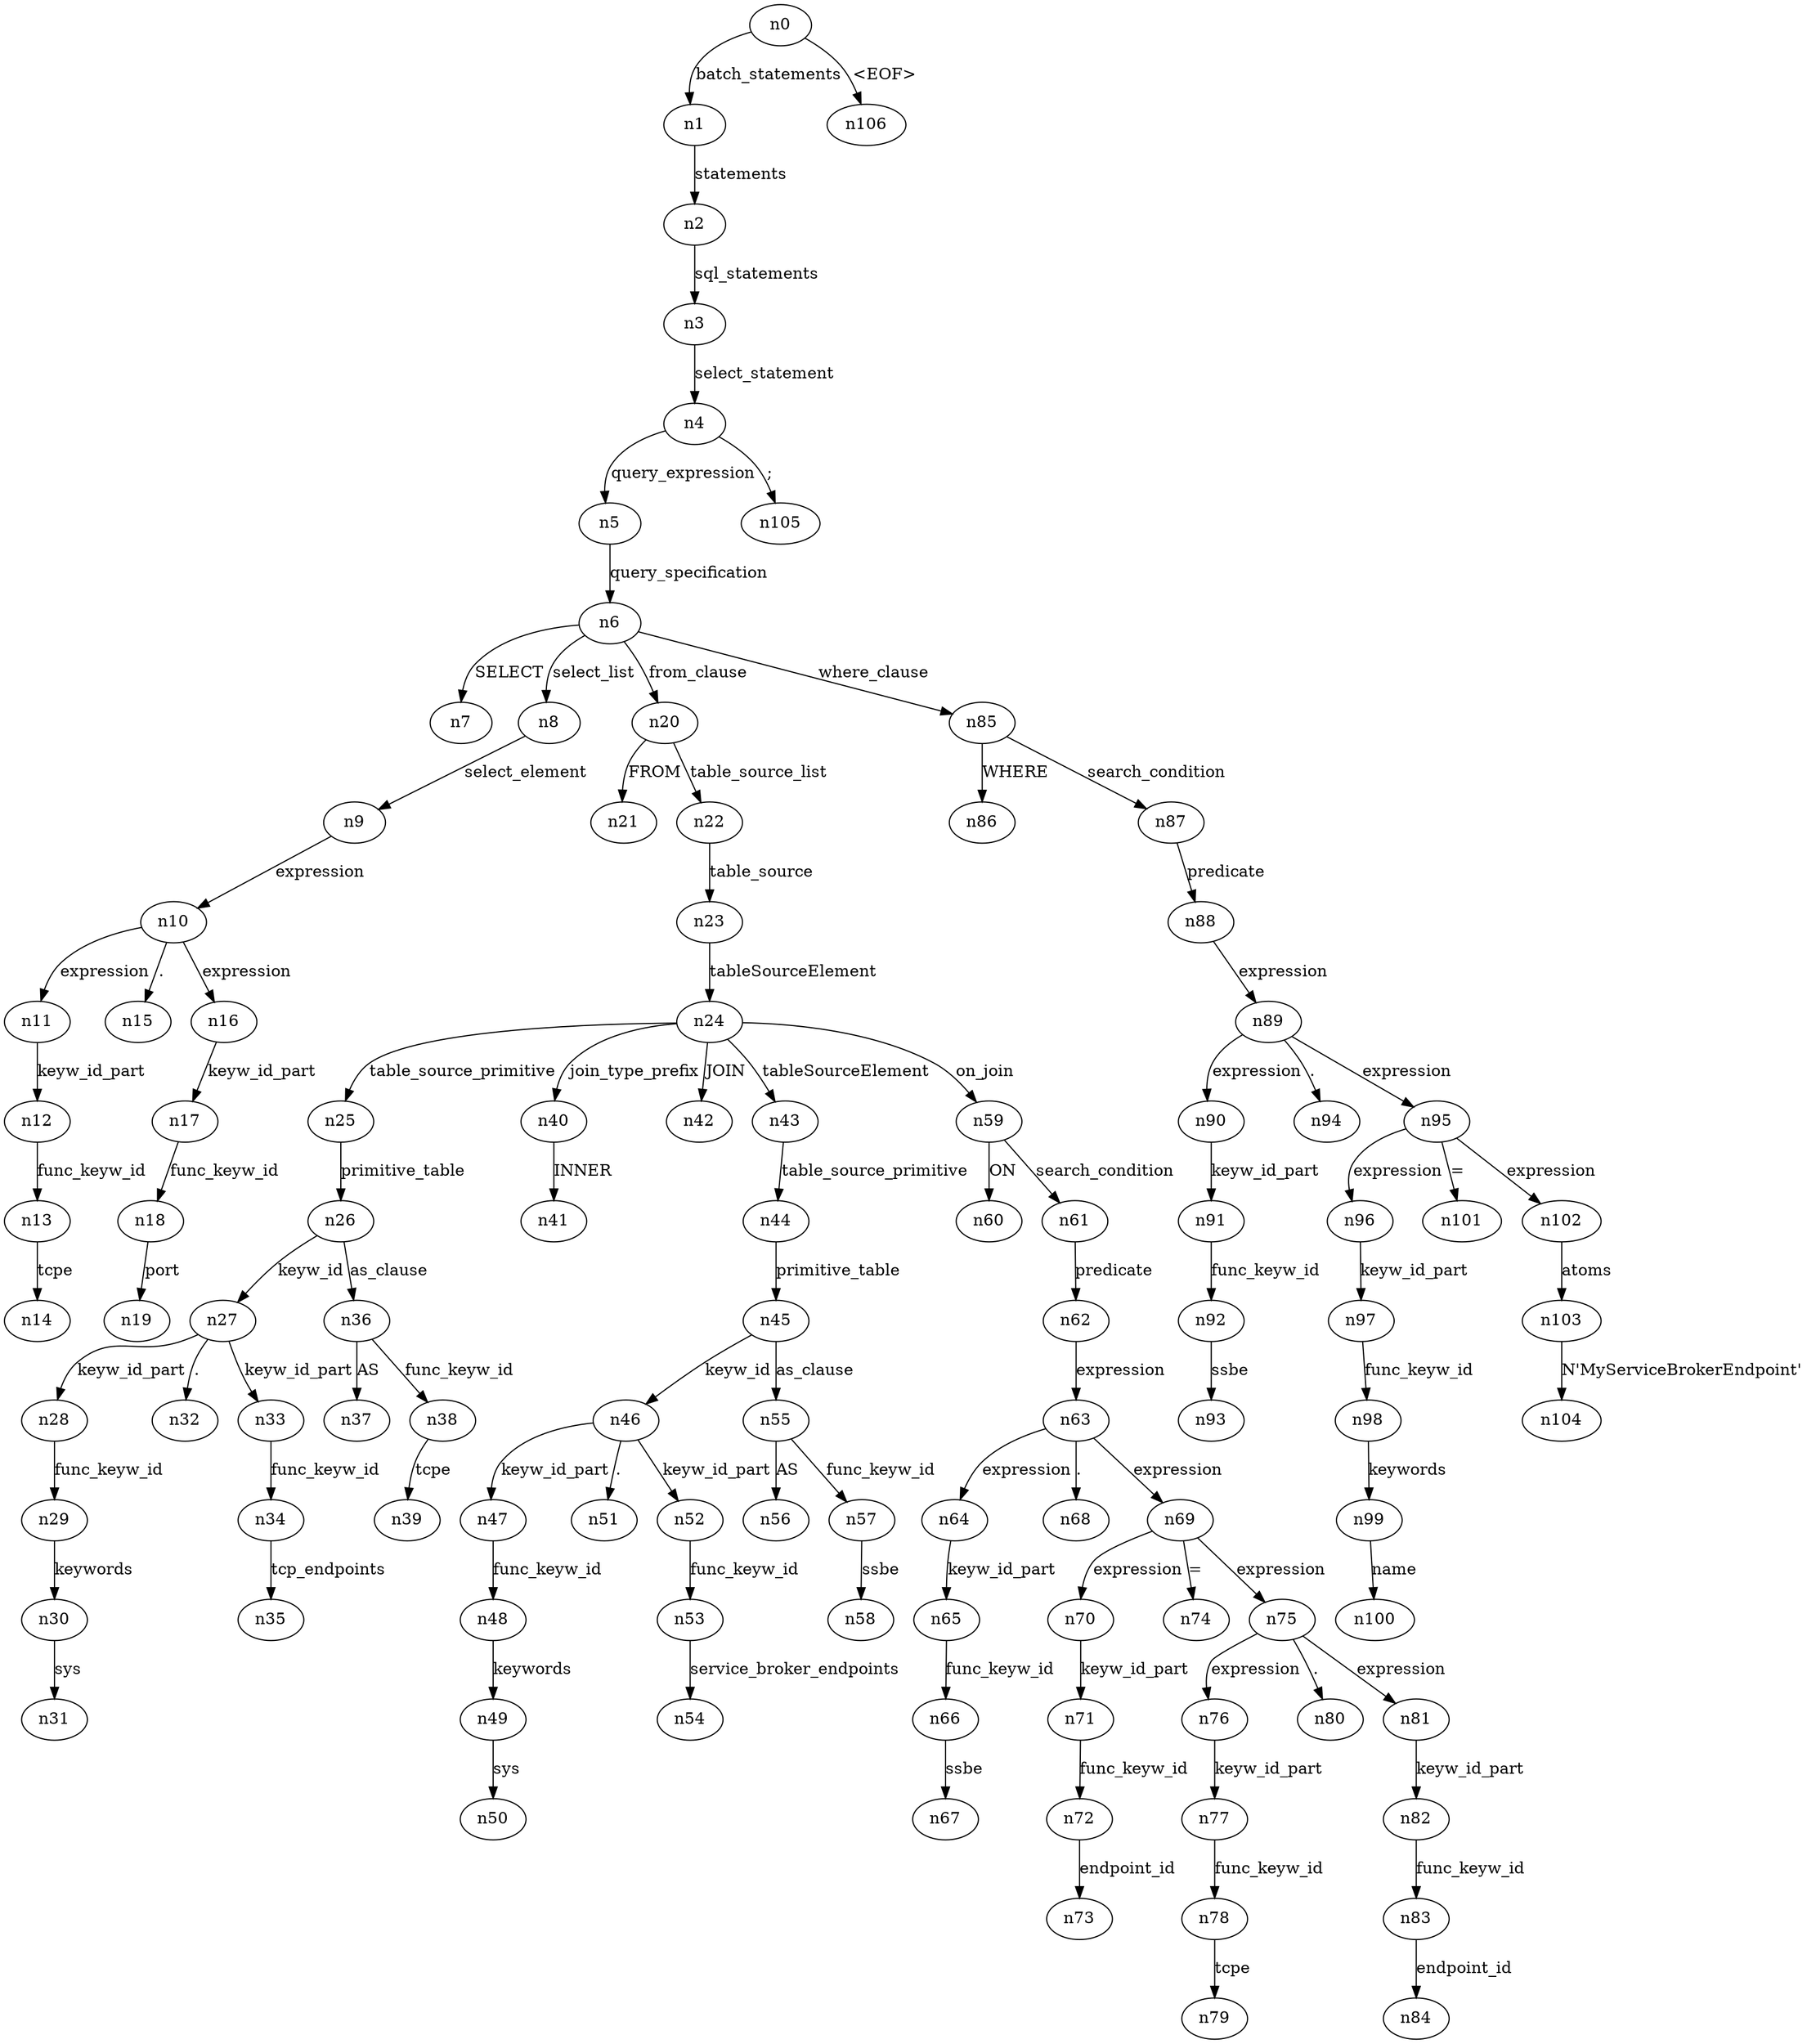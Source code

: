 digraph ParseTree {
  n0 -> n1 [label="batch_statements"];
  n1 -> n2 [label="statements"];
  n2 -> n3 [label="sql_statements"];
  n3 -> n4 [label="select_statement"];
  n4 -> n5 [label="query_expression"];
  n5 -> n6 [label="query_specification"];
  n6 -> n7 [label="SELECT"];
  n6 -> n8 [label="select_list"];
  n8 -> n9 [label="select_element"];
  n9 -> n10 [label="expression"];
  n10 -> n11 [label="expression"];
  n11 -> n12 [label="keyw_id_part"];
  n12 -> n13 [label="func_keyw_id"];
  n13 -> n14 [label="tcpe"];
  n10 -> n15 [label="."];
  n10 -> n16 [label="expression"];
  n16 -> n17 [label="keyw_id_part"];
  n17 -> n18 [label="func_keyw_id"];
  n18 -> n19 [label="port"];
  n6 -> n20 [label="from_clause"];
  n20 -> n21 [label="FROM"];
  n20 -> n22 [label="table_source_list"];
  n22 -> n23 [label="table_source"];
  n23 -> n24 [label="tableSourceElement"];
  n24 -> n25 [label="table_source_primitive"];
  n25 -> n26 [label="primitive_table"];
  n26 -> n27 [label="keyw_id"];
  n27 -> n28 [label="keyw_id_part"];
  n28 -> n29 [label="func_keyw_id"];
  n29 -> n30 [label="keywords"];
  n30 -> n31 [label="sys"];
  n27 -> n32 [label="."];
  n27 -> n33 [label="keyw_id_part"];
  n33 -> n34 [label="func_keyw_id"];
  n34 -> n35 [label="tcp_endpoints"];
  n26 -> n36 [label="as_clause"];
  n36 -> n37 [label="AS"];
  n36 -> n38 [label="func_keyw_id"];
  n38 -> n39 [label="tcpe"];
  n24 -> n40 [label="join_type_prefix"];
  n40 -> n41 [label="INNER"];
  n24 -> n42 [label="JOIN"];
  n24 -> n43 [label="tableSourceElement"];
  n43 -> n44 [label="table_source_primitive"];
  n44 -> n45 [label="primitive_table"];
  n45 -> n46 [label="keyw_id"];
  n46 -> n47 [label="keyw_id_part"];
  n47 -> n48 [label="func_keyw_id"];
  n48 -> n49 [label="keywords"];
  n49 -> n50 [label="sys"];
  n46 -> n51 [label="."];
  n46 -> n52 [label="keyw_id_part"];
  n52 -> n53 [label="func_keyw_id"];
  n53 -> n54 [label="service_broker_endpoints"];
  n45 -> n55 [label="as_clause"];
  n55 -> n56 [label="AS"];
  n55 -> n57 [label="func_keyw_id"];
  n57 -> n58 [label="ssbe"];
  n24 -> n59 [label="on_join"];
  n59 -> n60 [label="ON"];
  n59 -> n61 [label="search_condition"];
  n61 -> n62 [label="predicate"];
  n62 -> n63 [label="expression"];
  n63 -> n64 [label="expression"];
  n64 -> n65 [label="keyw_id_part"];
  n65 -> n66 [label="func_keyw_id"];
  n66 -> n67 [label="ssbe"];
  n63 -> n68 [label="."];
  n63 -> n69 [label="expression"];
  n69 -> n70 [label="expression"];
  n70 -> n71 [label="keyw_id_part"];
  n71 -> n72 [label="func_keyw_id"];
  n72 -> n73 [label="endpoint_id"];
  n69 -> n74 [label="="];
  n69 -> n75 [label="expression"];
  n75 -> n76 [label="expression"];
  n76 -> n77 [label="keyw_id_part"];
  n77 -> n78 [label="func_keyw_id"];
  n78 -> n79 [label="tcpe"];
  n75 -> n80 [label="."];
  n75 -> n81 [label="expression"];
  n81 -> n82 [label="keyw_id_part"];
  n82 -> n83 [label="func_keyw_id"];
  n83 -> n84 [label="endpoint_id"];
  n6 -> n85 [label="where_clause"];
  n85 -> n86 [label="WHERE"];
  n85 -> n87 [label="search_condition"];
  n87 -> n88 [label="predicate"];
  n88 -> n89 [label="expression"];
  n89 -> n90 [label="expression"];
  n90 -> n91 [label="keyw_id_part"];
  n91 -> n92 [label="func_keyw_id"];
  n92 -> n93 [label="ssbe"];
  n89 -> n94 [label="."];
  n89 -> n95 [label="expression"];
  n95 -> n96 [label="expression"];
  n96 -> n97 [label="keyw_id_part"];
  n97 -> n98 [label="func_keyw_id"];
  n98 -> n99 [label="keywords"];
  n99 -> n100 [label="name"];
  n95 -> n101 [label="="];
  n95 -> n102 [label="expression"];
  n102 -> n103 [label="atoms"];
  n103 -> n104 [label="N'MyServiceBrokerEndpoint'"];
  n4 -> n105 [label=";"];
  n0 -> n106 [label="<EOF>"];
}